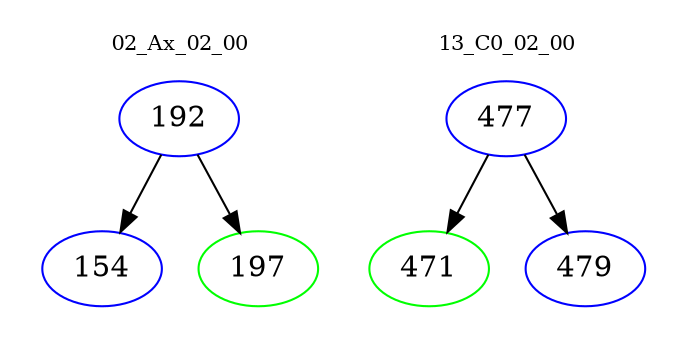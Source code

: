 digraph{
subgraph cluster_0 {
color = white
label = "02_Ax_02_00";
fontsize=10;
T0_192 [label="192", color="blue"]
T0_192 -> T0_154 [color="black"]
T0_154 [label="154", color="blue"]
T0_192 -> T0_197 [color="black"]
T0_197 [label="197", color="green"]
}
subgraph cluster_1 {
color = white
label = "13_C0_02_00";
fontsize=10;
T1_477 [label="477", color="blue"]
T1_477 -> T1_471 [color="black"]
T1_471 [label="471", color="green"]
T1_477 -> T1_479 [color="black"]
T1_479 [label="479", color="blue"]
}
}
